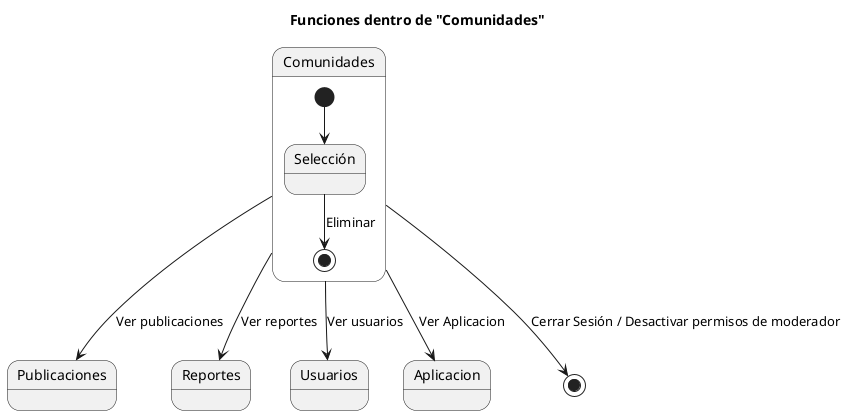 @startuml
title Funciones dentro de "Comunidades"

state Comunidades {
  [*] --> Selección
  Selección --> [*] : Eliminar
}

Comunidades --> Publicaciones: Ver publicaciones
Comunidades --> Reportes:Ver reportes
Comunidades --> Usuarios: Ver usuarios
Comunidades --> Aplicacion: Ver Aplicacion
Comunidades --> [*] : Cerrar Sesión / Desactivar permisos de moderador
@enduml
